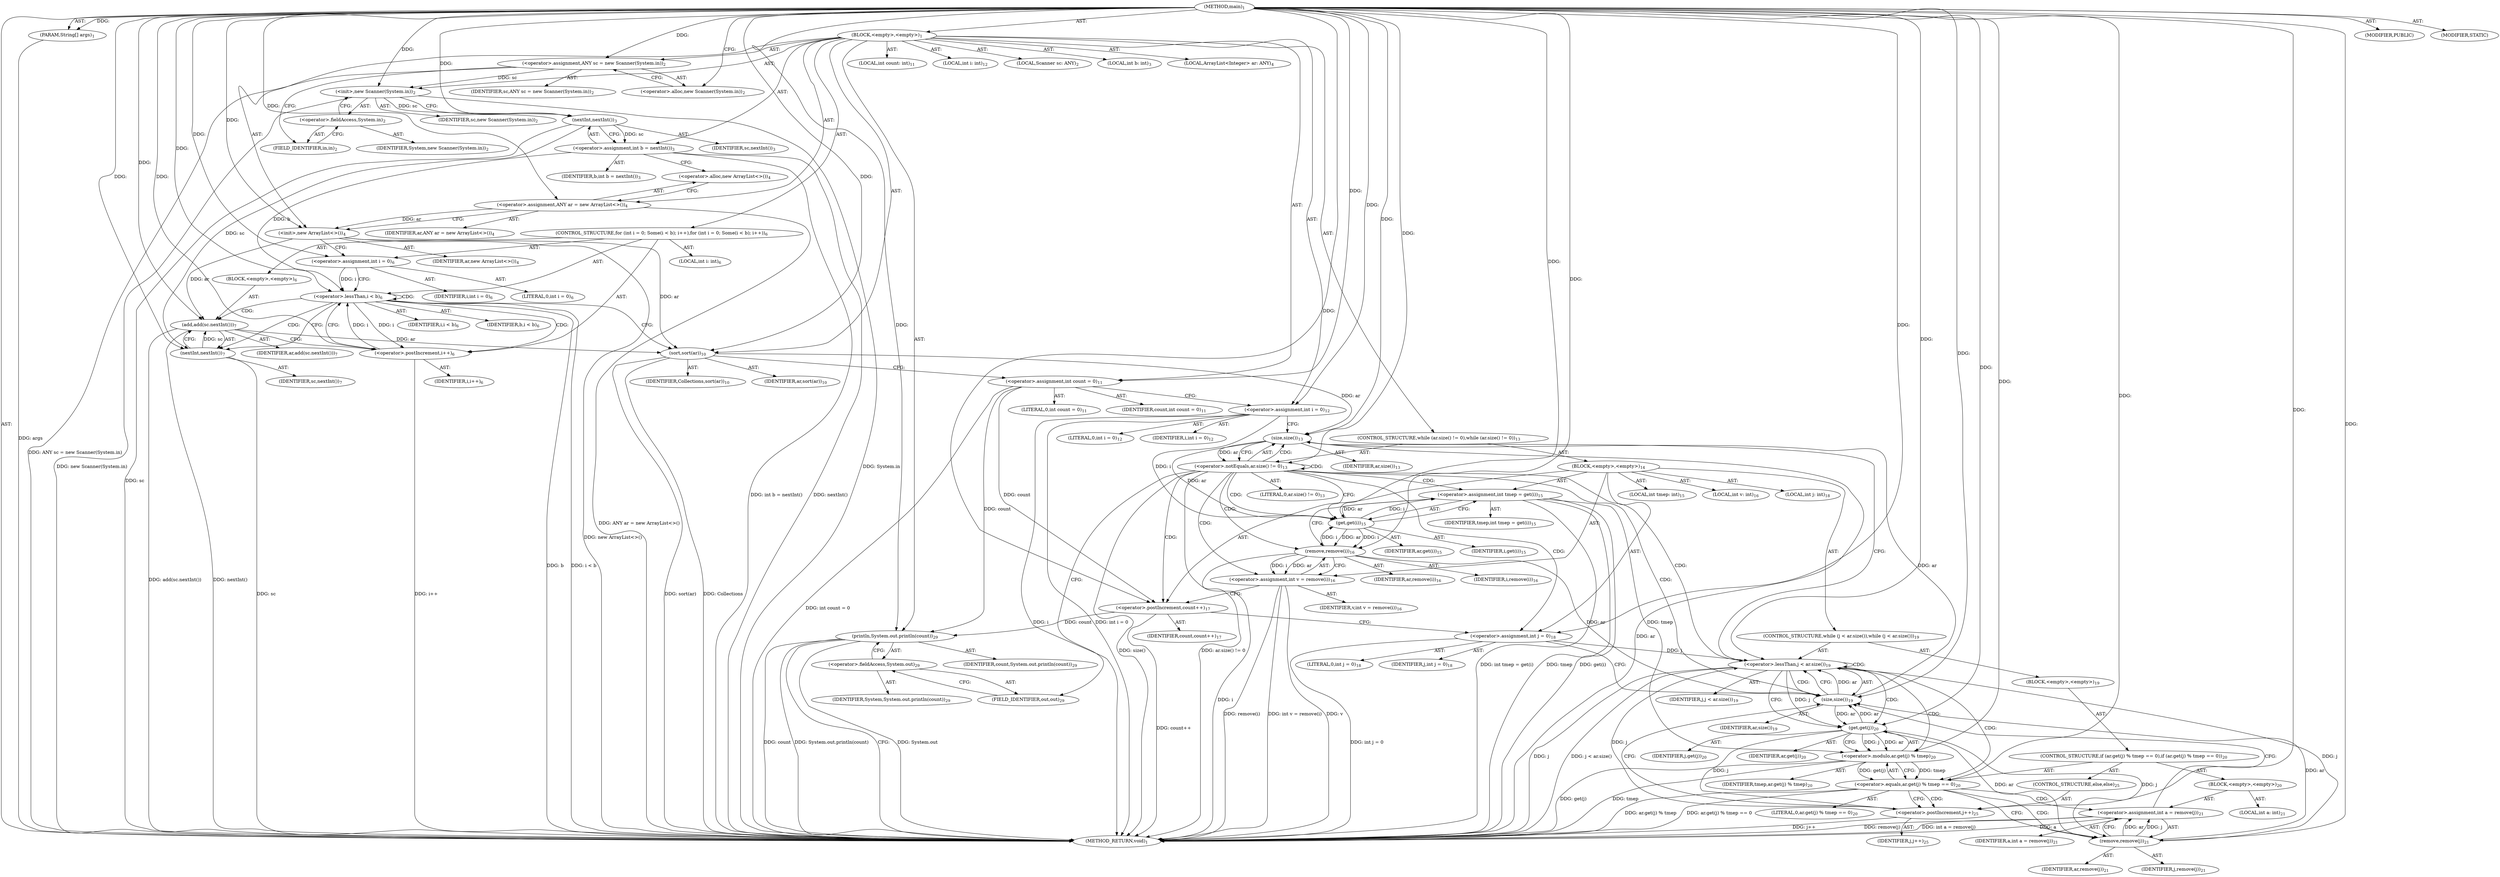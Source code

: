 digraph "main" {  
"21" [label = <(METHOD,main)<SUB>1</SUB>> ]
"22" [label = <(PARAM,String[] args)<SUB>1</SUB>> ]
"23" [label = <(BLOCK,&lt;empty&gt;,&lt;empty&gt;)<SUB>1</SUB>> ]
"4" [label = <(LOCAL,Scanner sc: ANY)<SUB>2</SUB>> ]
"24" [label = <(&lt;operator&gt;.assignment,ANY sc = new Scanner(System.in))<SUB>2</SUB>> ]
"25" [label = <(IDENTIFIER,sc,ANY sc = new Scanner(System.in))<SUB>2</SUB>> ]
"26" [label = <(&lt;operator&gt;.alloc,new Scanner(System.in))<SUB>2</SUB>> ]
"27" [label = <(&lt;init&gt;,new Scanner(System.in))<SUB>2</SUB>> ]
"3" [label = <(IDENTIFIER,sc,new Scanner(System.in))<SUB>2</SUB>> ]
"28" [label = <(&lt;operator&gt;.fieldAccess,System.in)<SUB>2</SUB>> ]
"29" [label = <(IDENTIFIER,System,new Scanner(System.in))<SUB>2</SUB>> ]
"30" [label = <(FIELD_IDENTIFIER,in,in)<SUB>2</SUB>> ]
"31" [label = <(LOCAL,int b: int)<SUB>3</SUB>> ]
"32" [label = <(&lt;operator&gt;.assignment,int b = nextInt())<SUB>3</SUB>> ]
"33" [label = <(IDENTIFIER,b,int b = nextInt())<SUB>3</SUB>> ]
"34" [label = <(nextInt,nextInt())<SUB>3</SUB>> ]
"35" [label = <(IDENTIFIER,sc,nextInt())<SUB>3</SUB>> ]
"6" [label = <(LOCAL,ArrayList&lt;Integer&gt; ar: ANY)<SUB>4</SUB>> ]
"36" [label = <(&lt;operator&gt;.assignment,ANY ar = new ArrayList&lt;&gt;())<SUB>4</SUB>> ]
"37" [label = <(IDENTIFIER,ar,ANY ar = new ArrayList&lt;&gt;())<SUB>4</SUB>> ]
"38" [label = <(&lt;operator&gt;.alloc,new ArrayList&lt;&gt;())<SUB>4</SUB>> ]
"39" [label = <(&lt;init&gt;,new ArrayList&lt;&gt;())<SUB>4</SUB>> ]
"5" [label = <(IDENTIFIER,ar,new ArrayList&lt;&gt;())<SUB>4</SUB>> ]
"40" [label = <(CONTROL_STRUCTURE,for (int i = 0; Some(i &lt; b); i++),for (int i = 0; Some(i &lt; b); i++))<SUB>6</SUB>> ]
"41" [label = <(LOCAL,int i: int)<SUB>6</SUB>> ]
"42" [label = <(&lt;operator&gt;.assignment,int i = 0)<SUB>6</SUB>> ]
"43" [label = <(IDENTIFIER,i,int i = 0)<SUB>6</SUB>> ]
"44" [label = <(LITERAL,0,int i = 0)<SUB>6</SUB>> ]
"45" [label = <(&lt;operator&gt;.lessThan,i &lt; b)<SUB>6</SUB>> ]
"46" [label = <(IDENTIFIER,i,i &lt; b)<SUB>6</SUB>> ]
"47" [label = <(IDENTIFIER,b,i &lt; b)<SUB>6</SUB>> ]
"48" [label = <(&lt;operator&gt;.postIncrement,i++)<SUB>6</SUB>> ]
"49" [label = <(IDENTIFIER,i,i++)<SUB>6</SUB>> ]
"50" [label = <(BLOCK,&lt;empty&gt;,&lt;empty&gt;)<SUB>6</SUB>> ]
"51" [label = <(add,add(sc.nextInt()))<SUB>7</SUB>> ]
"52" [label = <(IDENTIFIER,ar,add(sc.nextInt()))<SUB>7</SUB>> ]
"53" [label = <(nextInt,nextInt())<SUB>7</SUB>> ]
"54" [label = <(IDENTIFIER,sc,nextInt())<SUB>7</SUB>> ]
"55" [label = <(sort,sort(ar))<SUB>10</SUB>> ]
"56" [label = <(IDENTIFIER,Collections,sort(ar))<SUB>10</SUB>> ]
"57" [label = <(IDENTIFIER,ar,sort(ar))<SUB>10</SUB>> ]
"58" [label = <(LOCAL,int count: int)<SUB>11</SUB>> ]
"59" [label = <(&lt;operator&gt;.assignment,int count = 0)<SUB>11</SUB>> ]
"60" [label = <(IDENTIFIER,count,int count = 0)<SUB>11</SUB>> ]
"61" [label = <(LITERAL,0,int count = 0)<SUB>11</SUB>> ]
"62" [label = <(LOCAL,int i: int)<SUB>12</SUB>> ]
"63" [label = <(&lt;operator&gt;.assignment,int i = 0)<SUB>12</SUB>> ]
"64" [label = <(IDENTIFIER,i,int i = 0)<SUB>12</SUB>> ]
"65" [label = <(LITERAL,0,int i = 0)<SUB>12</SUB>> ]
"66" [label = <(CONTROL_STRUCTURE,while (ar.size() != 0),while (ar.size() != 0))<SUB>13</SUB>> ]
"67" [label = <(&lt;operator&gt;.notEquals,ar.size() != 0)<SUB>13</SUB>> ]
"68" [label = <(size,size())<SUB>13</SUB>> ]
"69" [label = <(IDENTIFIER,ar,size())<SUB>13</SUB>> ]
"70" [label = <(LITERAL,0,ar.size() != 0)<SUB>13</SUB>> ]
"71" [label = <(BLOCK,&lt;empty&gt;,&lt;empty&gt;)<SUB>14</SUB>> ]
"72" [label = <(LOCAL,int tmep: int)<SUB>15</SUB>> ]
"73" [label = <(&lt;operator&gt;.assignment,int tmep = get(i))<SUB>15</SUB>> ]
"74" [label = <(IDENTIFIER,tmep,int tmep = get(i))<SUB>15</SUB>> ]
"75" [label = <(get,get(i))<SUB>15</SUB>> ]
"76" [label = <(IDENTIFIER,ar,get(i))<SUB>15</SUB>> ]
"77" [label = <(IDENTIFIER,i,get(i))<SUB>15</SUB>> ]
"78" [label = <(LOCAL,int v: int)<SUB>16</SUB>> ]
"79" [label = <(&lt;operator&gt;.assignment,int v = remove(i))<SUB>16</SUB>> ]
"80" [label = <(IDENTIFIER,v,int v = remove(i))<SUB>16</SUB>> ]
"81" [label = <(remove,remove(i))<SUB>16</SUB>> ]
"82" [label = <(IDENTIFIER,ar,remove(i))<SUB>16</SUB>> ]
"83" [label = <(IDENTIFIER,i,remove(i))<SUB>16</SUB>> ]
"84" [label = <(&lt;operator&gt;.postIncrement,count++)<SUB>17</SUB>> ]
"85" [label = <(IDENTIFIER,count,count++)<SUB>17</SUB>> ]
"86" [label = <(LOCAL,int j: int)<SUB>18</SUB>> ]
"87" [label = <(&lt;operator&gt;.assignment,int j = 0)<SUB>18</SUB>> ]
"88" [label = <(IDENTIFIER,j,int j = 0)<SUB>18</SUB>> ]
"89" [label = <(LITERAL,0,int j = 0)<SUB>18</SUB>> ]
"90" [label = <(CONTROL_STRUCTURE,while (j &lt; ar.size()),while (j &lt; ar.size()))<SUB>19</SUB>> ]
"91" [label = <(&lt;operator&gt;.lessThan,j &lt; ar.size())<SUB>19</SUB>> ]
"92" [label = <(IDENTIFIER,j,j &lt; ar.size())<SUB>19</SUB>> ]
"93" [label = <(size,size())<SUB>19</SUB>> ]
"94" [label = <(IDENTIFIER,ar,size())<SUB>19</SUB>> ]
"95" [label = <(BLOCK,&lt;empty&gt;,&lt;empty&gt;)<SUB>19</SUB>> ]
"96" [label = <(CONTROL_STRUCTURE,if (ar.get(j) % tmep == 0),if (ar.get(j) % tmep == 0))<SUB>20</SUB>> ]
"97" [label = <(&lt;operator&gt;.equals,ar.get(j) % tmep == 0)<SUB>20</SUB>> ]
"98" [label = <(&lt;operator&gt;.modulo,ar.get(j) % tmep)<SUB>20</SUB>> ]
"99" [label = <(get,get(j))<SUB>20</SUB>> ]
"100" [label = <(IDENTIFIER,ar,get(j))<SUB>20</SUB>> ]
"101" [label = <(IDENTIFIER,j,get(j))<SUB>20</SUB>> ]
"102" [label = <(IDENTIFIER,tmep,ar.get(j) % tmep)<SUB>20</SUB>> ]
"103" [label = <(LITERAL,0,ar.get(j) % tmep == 0)<SUB>20</SUB>> ]
"104" [label = <(BLOCK,&lt;empty&gt;,&lt;empty&gt;)<SUB>20</SUB>> ]
"105" [label = <(LOCAL,int a: int)<SUB>21</SUB>> ]
"106" [label = <(&lt;operator&gt;.assignment,int a = remove(j))<SUB>21</SUB>> ]
"107" [label = <(IDENTIFIER,a,int a = remove(j))<SUB>21</SUB>> ]
"108" [label = <(remove,remove(j))<SUB>21</SUB>> ]
"109" [label = <(IDENTIFIER,ar,remove(j))<SUB>21</SUB>> ]
"110" [label = <(IDENTIFIER,j,remove(j))<SUB>21</SUB>> ]
"111" [label = <(CONTROL_STRUCTURE,else,else)<SUB>25</SUB>> ]
"112" [label = <(&lt;operator&gt;.postIncrement,j++)<SUB>25</SUB>> ]
"113" [label = <(IDENTIFIER,j,j++)<SUB>25</SUB>> ]
"114" [label = <(println,System.out.println(count))<SUB>29</SUB>> ]
"115" [label = <(&lt;operator&gt;.fieldAccess,System.out)<SUB>29</SUB>> ]
"116" [label = <(IDENTIFIER,System,System.out.println(count))<SUB>29</SUB>> ]
"117" [label = <(FIELD_IDENTIFIER,out,out)<SUB>29</SUB>> ]
"118" [label = <(IDENTIFIER,count,System.out.println(count))<SUB>29</SUB>> ]
"119" [label = <(MODIFIER,PUBLIC)> ]
"120" [label = <(MODIFIER,STATIC)> ]
"121" [label = <(METHOD_RETURN,void)<SUB>1</SUB>> ]
  "21" -> "22"  [ label = "AST: "] 
  "21" -> "23"  [ label = "AST: "] 
  "21" -> "119"  [ label = "AST: "] 
  "21" -> "120"  [ label = "AST: "] 
  "21" -> "121"  [ label = "AST: "] 
  "23" -> "4"  [ label = "AST: "] 
  "23" -> "24"  [ label = "AST: "] 
  "23" -> "27"  [ label = "AST: "] 
  "23" -> "31"  [ label = "AST: "] 
  "23" -> "32"  [ label = "AST: "] 
  "23" -> "6"  [ label = "AST: "] 
  "23" -> "36"  [ label = "AST: "] 
  "23" -> "39"  [ label = "AST: "] 
  "23" -> "40"  [ label = "AST: "] 
  "23" -> "55"  [ label = "AST: "] 
  "23" -> "58"  [ label = "AST: "] 
  "23" -> "59"  [ label = "AST: "] 
  "23" -> "62"  [ label = "AST: "] 
  "23" -> "63"  [ label = "AST: "] 
  "23" -> "66"  [ label = "AST: "] 
  "23" -> "114"  [ label = "AST: "] 
  "24" -> "25"  [ label = "AST: "] 
  "24" -> "26"  [ label = "AST: "] 
  "27" -> "3"  [ label = "AST: "] 
  "27" -> "28"  [ label = "AST: "] 
  "28" -> "29"  [ label = "AST: "] 
  "28" -> "30"  [ label = "AST: "] 
  "32" -> "33"  [ label = "AST: "] 
  "32" -> "34"  [ label = "AST: "] 
  "34" -> "35"  [ label = "AST: "] 
  "36" -> "37"  [ label = "AST: "] 
  "36" -> "38"  [ label = "AST: "] 
  "39" -> "5"  [ label = "AST: "] 
  "40" -> "41"  [ label = "AST: "] 
  "40" -> "42"  [ label = "AST: "] 
  "40" -> "45"  [ label = "AST: "] 
  "40" -> "48"  [ label = "AST: "] 
  "40" -> "50"  [ label = "AST: "] 
  "42" -> "43"  [ label = "AST: "] 
  "42" -> "44"  [ label = "AST: "] 
  "45" -> "46"  [ label = "AST: "] 
  "45" -> "47"  [ label = "AST: "] 
  "48" -> "49"  [ label = "AST: "] 
  "50" -> "51"  [ label = "AST: "] 
  "51" -> "52"  [ label = "AST: "] 
  "51" -> "53"  [ label = "AST: "] 
  "53" -> "54"  [ label = "AST: "] 
  "55" -> "56"  [ label = "AST: "] 
  "55" -> "57"  [ label = "AST: "] 
  "59" -> "60"  [ label = "AST: "] 
  "59" -> "61"  [ label = "AST: "] 
  "63" -> "64"  [ label = "AST: "] 
  "63" -> "65"  [ label = "AST: "] 
  "66" -> "67"  [ label = "AST: "] 
  "66" -> "71"  [ label = "AST: "] 
  "67" -> "68"  [ label = "AST: "] 
  "67" -> "70"  [ label = "AST: "] 
  "68" -> "69"  [ label = "AST: "] 
  "71" -> "72"  [ label = "AST: "] 
  "71" -> "73"  [ label = "AST: "] 
  "71" -> "78"  [ label = "AST: "] 
  "71" -> "79"  [ label = "AST: "] 
  "71" -> "84"  [ label = "AST: "] 
  "71" -> "86"  [ label = "AST: "] 
  "71" -> "87"  [ label = "AST: "] 
  "71" -> "90"  [ label = "AST: "] 
  "73" -> "74"  [ label = "AST: "] 
  "73" -> "75"  [ label = "AST: "] 
  "75" -> "76"  [ label = "AST: "] 
  "75" -> "77"  [ label = "AST: "] 
  "79" -> "80"  [ label = "AST: "] 
  "79" -> "81"  [ label = "AST: "] 
  "81" -> "82"  [ label = "AST: "] 
  "81" -> "83"  [ label = "AST: "] 
  "84" -> "85"  [ label = "AST: "] 
  "87" -> "88"  [ label = "AST: "] 
  "87" -> "89"  [ label = "AST: "] 
  "90" -> "91"  [ label = "AST: "] 
  "90" -> "95"  [ label = "AST: "] 
  "91" -> "92"  [ label = "AST: "] 
  "91" -> "93"  [ label = "AST: "] 
  "93" -> "94"  [ label = "AST: "] 
  "95" -> "96"  [ label = "AST: "] 
  "96" -> "97"  [ label = "AST: "] 
  "96" -> "104"  [ label = "AST: "] 
  "96" -> "111"  [ label = "AST: "] 
  "97" -> "98"  [ label = "AST: "] 
  "97" -> "103"  [ label = "AST: "] 
  "98" -> "99"  [ label = "AST: "] 
  "98" -> "102"  [ label = "AST: "] 
  "99" -> "100"  [ label = "AST: "] 
  "99" -> "101"  [ label = "AST: "] 
  "104" -> "105"  [ label = "AST: "] 
  "104" -> "106"  [ label = "AST: "] 
  "106" -> "107"  [ label = "AST: "] 
  "106" -> "108"  [ label = "AST: "] 
  "108" -> "109"  [ label = "AST: "] 
  "108" -> "110"  [ label = "AST: "] 
  "111" -> "112"  [ label = "AST: "] 
  "112" -> "113"  [ label = "AST: "] 
  "114" -> "115"  [ label = "AST: "] 
  "114" -> "118"  [ label = "AST: "] 
  "115" -> "116"  [ label = "AST: "] 
  "115" -> "117"  [ label = "AST: "] 
  "24" -> "30"  [ label = "CFG: "] 
  "27" -> "34"  [ label = "CFG: "] 
  "32" -> "38"  [ label = "CFG: "] 
  "36" -> "39"  [ label = "CFG: "] 
  "39" -> "42"  [ label = "CFG: "] 
  "55" -> "59"  [ label = "CFG: "] 
  "59" -> "63"  [ label = "CFG: "] 
  "63" -> "68"  [ label = "CFG: "] 
  "114" -> "121"  [ label = "CFG: "] 
  "26" -> "24"  [ label = "CFG: "] 
  "28" -> "27"  [ label = "CFG: "] 
  "34" -> "32"  [ label = "CFG: "] 
  "38" -> "36"  [ label = "CFG: "] 
  "42" -> "45"  [ label = "CFG: "] 
  "45" -> "53"  [ label = "CFG: "] 
  "45" -> "55"  [ label = "CFG: "] 
  "48" -> "45"  [ label = "CFG: "] 
  "67" -> "75"  [ label = "CFG: "] 
  "67" -> "117"  [ label = "CFG: "] 
  "115" -> "114"  [ label = "CFG: "] 
  "30" -> "28"  [ label = "CFG: "] 
  "51" -> "48"  [ label = "CFG: "] 
  "68" -> "67"  [ label = "CFG: "] 
  "73" -> "81"  [ label = "CFG: "] 
  "79" -> "84"  [ label = "CFG: "] 
  "84" -> "87"  [ label = "CFG: "] 
  "87" -> "93"  [ label = "CFG: "] 
  "117" -> "115"  [ label = "CFG: "] 
  "53" -> "51"  [ label = "CFG: "] 
  "75" -> "73"  [ label = "CFG: "] 
  "81" -> "79"  [ label = "CFG: "] 
  "91" -> "68"  [ label = "CFG: "] 
  "91" -> "99"  [ label = "CFG: "] 
  "93" -> "91"  [ label = "CFG: "] 
  "97" -> "108"  [ label = "CFG: "] 
  "97" -> "112"  [ label = "CFG: "] 
  "98" -> "97"  [ label = "CFG: "] 
  "106" -> "93"  [ label = "CFG: "] 
  "112" -> "93"  [ label = "CFG: "] 
  "99" -> "98"  [ label = "CFG: "] 
  "108" -> "106"  [ label = "CFG: "] 
  "21" -> "26"  [ label = "CFG: "] 
  "22" -> "121"  [ label = "DDG: args"] 
  "24" -> "121"  [ label = "DDG: ANY sc = new Scanner(System.in)"] 
  "27" -> "121"  [ label = "DDG: System.in"] 
  "27" -> "121"  [ label = "DDG: new Scanner(System.in)"] 
  "34" -> "121"  [ label = "DDG: sc"] 
  "32" -> "121"  [ label = "DDG: nextInt()"] 
  "32" -> "121"  [ label = "DDG: int b = nextInt()"] 
  "36" -> "121"  [ label = "DDG: ANY ar = new ArrayList&lt;&gt;()"] 
  "39" -> "121"  [ label = "DDG: new ArrayList&lt;&gt;()"] 
  "45" -> "121"  [ label = "DDG: b"] 
  "45" -> "121"  [ label = "DDG: i &lt; b"] 
  "55" -> "121"  [ label = "DDG: sort(ar)"] 
  "59" -> "121"  [ label = "DDG: int count = 0"] 
  "63" -> "121"  [ label = "DDG: i"] 
  "63" -> "121"  [ label = "DDG: int i = 0"] 
  "68" -> "121"  [ label = "DDG: ar"] 
  "67" -> "121"  [ label = "DDG: size()"] 
  "67" -> "121"  [ label = "DDG: ar.size() != 0"] 
  "114" -> "121"  [ label = "DDG: System.out"] 
  "114" -> "121"  [ label = "DDG: count"] 
  "114" -> "121"  [ label = "DDG: System.out.println(count)"] 
  "73" -> "121"  [ label = "DDG: tmep"] 
  "73" -> "121"  [ label = "DDG: get(i)"] 
  "73" -> "121"  [ label = "DDG: int tmep = get(i)"] 
  "79" -> "121"  [ label = "DDG: v"] 
  "81" -> "121"  [ label = "DDG: i"] 
  "79" -> "121"  [ label = "DDG: remove(i)"] 
  "79" -> "121"  [ label = "DDG: int v = remove(i)"] 
  "84" -> "121"  [ label = "DDG: count++"] 
  "87" -> "121"  [ label = "DDG: int j = 0"] 
  "91" -> "121"  [ label = "DDG: j"] 
  "91" -> "121"  [ label = "DDG: j &lt; ar.size()"] 
  "98" -> "121"  [ label = "DDG: get(j)"] 
  "98" -> "121"  [ label = "DDG: tmep"] 
  "97" -> "121"  [ label = "DDG: ar.get(j) % tmep"] 
  "97" -> "121"  [ label = "DDG: ar.get(j) % tmep == 0"] 
  "112" -> "121"  [ label = "DDG: j++"] 
  "106" -> "121"  [ label = "DDG: a"] 
  "106" -> "121"  [ label = "DDG: remove(j)"] 
  "106" -> "121"  [ label = "DDG: int a = remove(j)"] 
  "53" -> "121"  [ label = "DDG: sc"] 
  "51" -> "121"  [ label = "DDG: nextInt()"] 
  "51" -> "121"  [ label = "DDG: add(sc.nextInt())"] 
  "48" -> "121"  [ label = "DDG: i++"] 
  "55" -> "121"  [ label = "DDG: Collections"] 
  "21" -> "22"  [ label = "DDG: "] 
  "21" -> "24"  [ label = "DDG: "] 
  "34" -> "32"  [ label = "DDG: sc"] 
  "21" -> "36"  [ label = "DDG: "] 
  "21" -> "59"  [ label = "DDG: "] 
  "21" -> "63"  [ label = "DDG: "] 
  "24" -> "27"  [ label = "DDG: sc"] 
  "21" -> "27"  [ label = "DDG: "] 
  "36" -> "39"  [ label = "DDG: ar"] 
  "21" -> "39"  [ label = "DDG: "] 
  "21" -> "42"  [ label = "DDG: "] 
  "21" -> "55"  [ label = "DDG: "] 
  "39" -> "55"  [ label = "DDG: ar"] 
  "51" -> "55"  [ label = "DDG: ar"] 
  "59" -> "114"  [ label = "DDG: count"] 
  "84" -> "114"  [ label = "DDG: count"] 
  "21" -> "114"  [ label = "DDG: "] 
  "27" -> "34"  [ label = "DDG: sc"] 
  "21" -> "34"  [ label = "DDG: "] 
  "42" -> "45"  [ label = "DDG: i"] 
  "48" -> "45"  [ label = "DDG: i"] 
  "21" -> "45"  [ label = "DDG: "] 
  "32" -> "45"  [ label = "DDG: b"] 
  "45" -> "48"  [ label = "DDG: i"] 
  "21" -> "48"  [ label = "DDG: "] 
  "68" -> "67"  [ label = "DDG: ar"] 
  "21" -> "67"  [ label = "DDG: "] 
  "75" -> "73"  [ label = "DDG: ar"] 
  "75" -> "73"  [ label = "DDG: i"] 
  "81" -> "79"  [ label = "DDG: ar"] 
  "81" -> "79"  [ label = "DDG: i"] 
  "21" -> "87"  [ label = "DDG: "] 
  "39" -> "51"  [ label = "DDG: ar"] 
  "21" -> "51"  [ label = "DDG: "] 
  "53" -> "51"  [ label = "DDG: sc"] 
  "55" -> "68"  [ label = "DDG: ar"] 
  "93" -> "68"  [ label = "DDG: ar"] 
  "21" -> "68"  [ label = "DDG: "] 
  "59" -> "84"  [ label = "DDG: count"] 
  "21" -> "84"  [ label = "DDG: "] 
  "34" -> "53"  [ label = "DDG: sc"] 
  "21" -> "53"  [ label = "DDG: "] 
  "68" -> "75"  [ label = "DDG: ar"] 
  "21" -> "75"  [ label = "DDG: "] 
  "63" -> "75"  [ label = "DDG: i"] 
  "81" -> "75"  [ label = "DDG: i"] 
  "75" -> "81"  [ label = "DDG: ar"] 
  "21" -> "81"  [ label = "DDG: "] 
  "75" -> "81"  [ label = "DDG: i"] 
  "87" -> "91"  [ label = "DDG: j"] 
  "112" -> "91"  [ label = "DDG: j"] 
  "108" -> "91"  [ label = "DDG: j"] 
  "21" -> "91"  [ label = "DDG: "] 
  "93" -> "91"  [ label = "DDG: ar"] 
  "81" -> "93"  [ label = "DDG: ar"] 
  "99" -> "93"  [ label = "DDG: ar"] 
  "108" -> "93"  [ label = "DDG: ar"] 
  "21" -> "93"  [ label = "DDG: "] 
  "98" -> "97"  [ label = "DDG: get(j)"] 
  "98" -> "97"  [ label = "DDG: tmep"] 
  "21" -> "97"  [ label = "DDG: "] 
  "108" -> "106"  [ label = "DDG: ar"] 
  "108" -> "106"  [ label = "DDG: j"] 
  "99" -> "98"  [ label = "DDG: ar"] 
  "99" -> "98"  [ label = "DDG: j"] 
  "73" -> "98"  [ label = "DDG: tmep"] 
  "21" -> "98"  [ label = "DDG: "] 
  "99" -> "112"  [ label = "DDG: j"] 
  "21" -> "112"  [ label = "DDG: "] 
  "93" -> "99"  [ label = "DDG: ar"] 
  "21" -> "99"  [ label = "DDG: "] 
  "91" -> "99"  [ label = "DDG: j"] 
  "99" -> "108"  [ label = "DDG: ar"] 
  "21" -> "108"  [ label = "DDG: "] 
  "99" -> "108"  [ label = "DDG: j"] 
  "45" -> "48"  [ label = "CDG: "] 
  "45" -> "51"  [ label = "CDG: "] 
  "45" -> "53"  [ label = "CDG: "] 
  "45" -> "45"  [ label = "CDG: "] 
  "67" -> "68"  [ label = "CDG: "] 
  "67" -> "73"  [ label = "CDG: "] 
  "67" -> "75"  [ label = "CDG: "] 
  "67" -> "81"  [ label = "CDG: "] 
  "67" -> "84"  [ label = "CDG: "] 
  "67" -> "67"  [ label = "CDG: "] 
  "67" -> "87"  [ label = "CDG: "] 
  "67" -> "91"  [ label = "CDG: "] 
  "67" -> "93"  [ label = "CDG: "] 
  "67" -> "79"  [ label = "CDG: "] 
  "91" -> "98"  [ label = "CDG: "] 
  "91" -> "99"  [ label = "CDG: "] 
  "91" -> "97"  [ label = "CDG: "] 
  "91" -> "91"  [ label = "CDG: "] 
  "91" -> "93"  [ label = "CDG: "] 
  "97" -> "106"  [ label = "CDG: "] 
  "97" -> "112"  [ label = "CDG: "] 
  "97" -> "108"  [ label = "CDG: "] 
}
